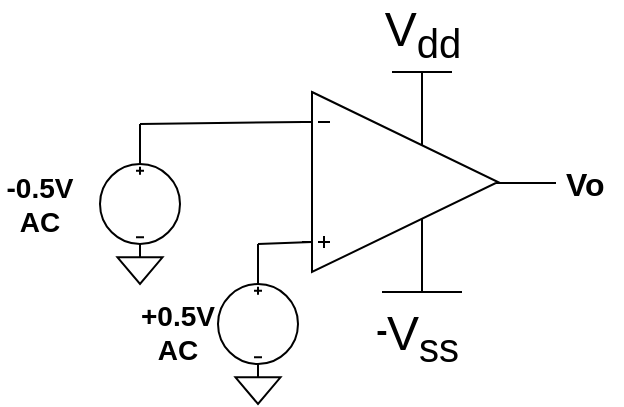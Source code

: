 <mxfile version="14.4.2" type="device"><diagram name="Page-1" id="7e0a89b8-554c-2b80-1dc8-d5c74ca68de4"><mxGraphModel dx="868" dy="450" grid="1" gridSize="10" guides="1" tooltips="1" connect="1" arrows="1" fold="1" page="1" pageScale="1" pageWidth="1100" pageHeight="850" background="#ffffff" math="0" shadow="0"><root><mxCell id="0"/><mxCell id="1" parent="0"/><mxCell id="lyUDIJ77L-Qmqi1AMdUY-2" value="" style="verticalLabelPosition=bottom;shadow=0;dashed=0;align=center;html=1;verticalAlign=top;shape=mxgraph.electrical.abstract.operational_amp_1;direction=east;" vertex="1" parent="1"><mxGeometry x="350" y="130" width="98" height="90" as="geometry"/></mxCell><mxCell id="lyUDIJ77L-Qmqi1AMdUY-3" value="V&lt;sub&gt;dd&lt;/sub&gt;" style="verticalLabelPosition=top;verticalAlign=bottom;shape=mxgraph.electrical.signal_sources.vdd;shadow=0;dashed=0;align=center;strokeWidth=1;fontSize=24;html=1;flipV=1;" vertex="1" parent="1"><mxGeometry x="395" y="120" width="30" height="20" as="geometry"/></mxCell><mxCell id="lyUDIJ77L-Qmqi1AMdUY-4" value="V&lt;sub&gt;ss&lt;/sub&gt;" style="pointerEvents=1;verticalLabelPosition=bottom;shadow=0;dashed=0;align=center;html=1;verticalAlign=top;shape=mxgraph.electrical.signal_sources.vss2;fontSize=24;flipV=1;" vertex="1" parent="1"><mxGeometry x="390" y="210" width="40" height="20" as="geometry"/></mxCell><mxCell id="lyUDIJ77L-Qmqi1AMdUY-6" value="" style="endArrow=none;html=1;" edge="1" parent="1"><mxGeometry width="50" height="50" relative="1" as="geometry"><mxPoint x="447" y="175.5" as="sourcePoint"/><mxPoint x="477" y="175.5" as="targetPoint"/></mxGeometry></mxCell><mxCell id="lyUDIJ77L-Qmqi1AMdUY-7" value="&lt;div style=&quot;text-align: center&quot;&gt;&lt;font face=&quot;helvetica&quot; size=&quot;1&quot;&gt;&lt;b style=&quot;font-size: 16px&quot;&gt;Vo&lt;/b&gt;&lt;/font&gt;&lt;/div&gt;" style="text;whiteSpace=wrap;html=1;" vertex="1" parent="1"><mxGeometry x="480" y="160" width="30" height="30" as="geometry"/></mxCell><mxCell id="lyUDIJ77L-Qmqi1AMdUY-8" value="&lt;font style=&quot;font-size: 17px&quot;&gt;-&lt;/font&gt;" style="text;html=1;strokeColor=none;fillColor=none;align=center;verticalAlign=middle;whiteSpace=wrap;rounded=0;fontSize=17;fontStyle=1" vertex="1" parent="1"><mxGeometry x="370" y="240" width="40" height="20" as="geometry"/></mxCell><mxCell id="lyUDIJ77L-Qmqi1AMdUY-11" value="" style="pointerEvents=1;verticalLabelPosition=bottom;shadow=0;dashed=0;align=center;html=1;verticalAlign=top;shape=mxgraph.electrical.signal_sources.dc_source_3;" vertex="1" parent="1"><mxGeometry x="249" y="166" width="40" height="40" as="geometry"/></mxCell><mxCell id="lyUDIJ77L-Qmqi1AMdUY-12" value="" style="endArrow=none;html=1;" edge="1" parent="1"><mxGeometry width="50" height="50" relative="1" as="geometry"><mxPoint x="269" y="166" as="sourcePoint"/><mxPoint x="269" y="146" as="targetPoint"/></mxGeometry></mxCell><mxCell id="lyUDIJ77L-Qmqi1AMdUY-13" value="" style="endArrow=none;html=1;entryX=0.95;entryY=0.6;entryDx=0;entryDy=0;entryPerimeter=0;" edge="1" parent="1"><mxGeometry width="50" height="50" relative="1" as="geometry"><mxPoint x="269" y="146" as="sourcePoint"/><mxPoint x="351" y="145" as="targetPoint"/></mxGeometry></mxCell><mxCell id="lyUDIJ77L-Qmqi1AMdUY-14" value="" style="pointerEvents=1;verticalLabelPosition=bottom;shadow=0;dashed=0;align=center;html=1;verticalAlign=top;shape=mxgraph.electrical.signal_sources.signal_ground;" vertex="1" parent="1"><mxGeometry x="257.75" y="206" width="22.5" height="20" as="geometry"/></mxCell><mxCell id="lyUDIJ77L-Qmqi1AMdUY-15" value="&lt;b style=&quot;font-size: 14px&quot;&gt;-0.5V&lt;br&gt;AC&lt;/b&gt;" style="text;html=1;strokeColor=none;fillColor=none;align=center;verticalAlign=middle;whiteSpace=wrap;rounded=0;" vertex="1" parent="1"><mxGeometry x="199" y="176" width="40" height="20" as="geometry"/></mxCell><mxCell id="lyUDIJ77L-Qmqi1AMdUY-16" value="" style="pointerEvents=1;verticalLabelPosition=bottom;shadow=0;dashed=0;align=center;html=1;verticalAlign=top;shape=mxgraph.electrical.signal_sources.dc_source_3;" vertex="1" parent="1"><mxGeometry x="308" y="226" width="40" height="40" as="geometry"/></mxCell><mxCell id="lyUDIJ77L-Qmqi1AMdUY-17" value="" style="endArrow=none;html=1;" edge="1" parent="1"><mxGeometry width="50" height="50" relative="1" as="geometry"><mxPoint x="328" y="226" as="sourcePoint"/><mxPoint x="328" y="206" as="targetPoint"/></mxGeometry></mxCell><mxCell id="lyUDIJ77L-Qmqi1AMdUY-18" value="" style="endArrow=none;html=1;" edge="1" parent="1"><mxGeometry width="50" height="50" relative="1" as="geometry"><mxPoint x="328" y="206" as="sourcePoint"/><mxPoint x="355" y="205" as="targetPoint"/></mxGeometry></mxCell><mxCell id="lyUDIJ77L-Qmqi1AMdUY-19" value="" style="pointerEvents=1;verticalLabelPosition=bottom;shadow=0;dashed=0;align=center;html=1;verticalAlign=top;shape=mxgraph.electrical.signal_sources.signal_ground;" vertex="1" parent="1"><mxGeometry x="316.75" y="266" width="22.5" height="20" as="geometry"/></mxCell><mxCell id="lyUDIJ77L-Qmqi1AMdUY-20" value="&lt;b style=&quot;font-size: 14px&quot;&gt;+0.5V&lt;br&gt;AC&lt;/b&gt;" style="text;html=1;strokeColor=none;fillColor=none;align=center;verticalAlign=middle;whiteSpace=wrap;rounded=0;" vertex="1" parent="1"><mxGeometry x="268" y="240" width="40" height="20" as="geometry"/></mxCell></root></mxGraphModel></diagram></mxfile>